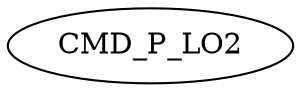 digraph g {
name="FlushNoOverride!CMD!";

graph []

  CMD_P_LO2   [type="flush",  pattern="A", prio="1", qlo="1", vabs="true"];
  
}
